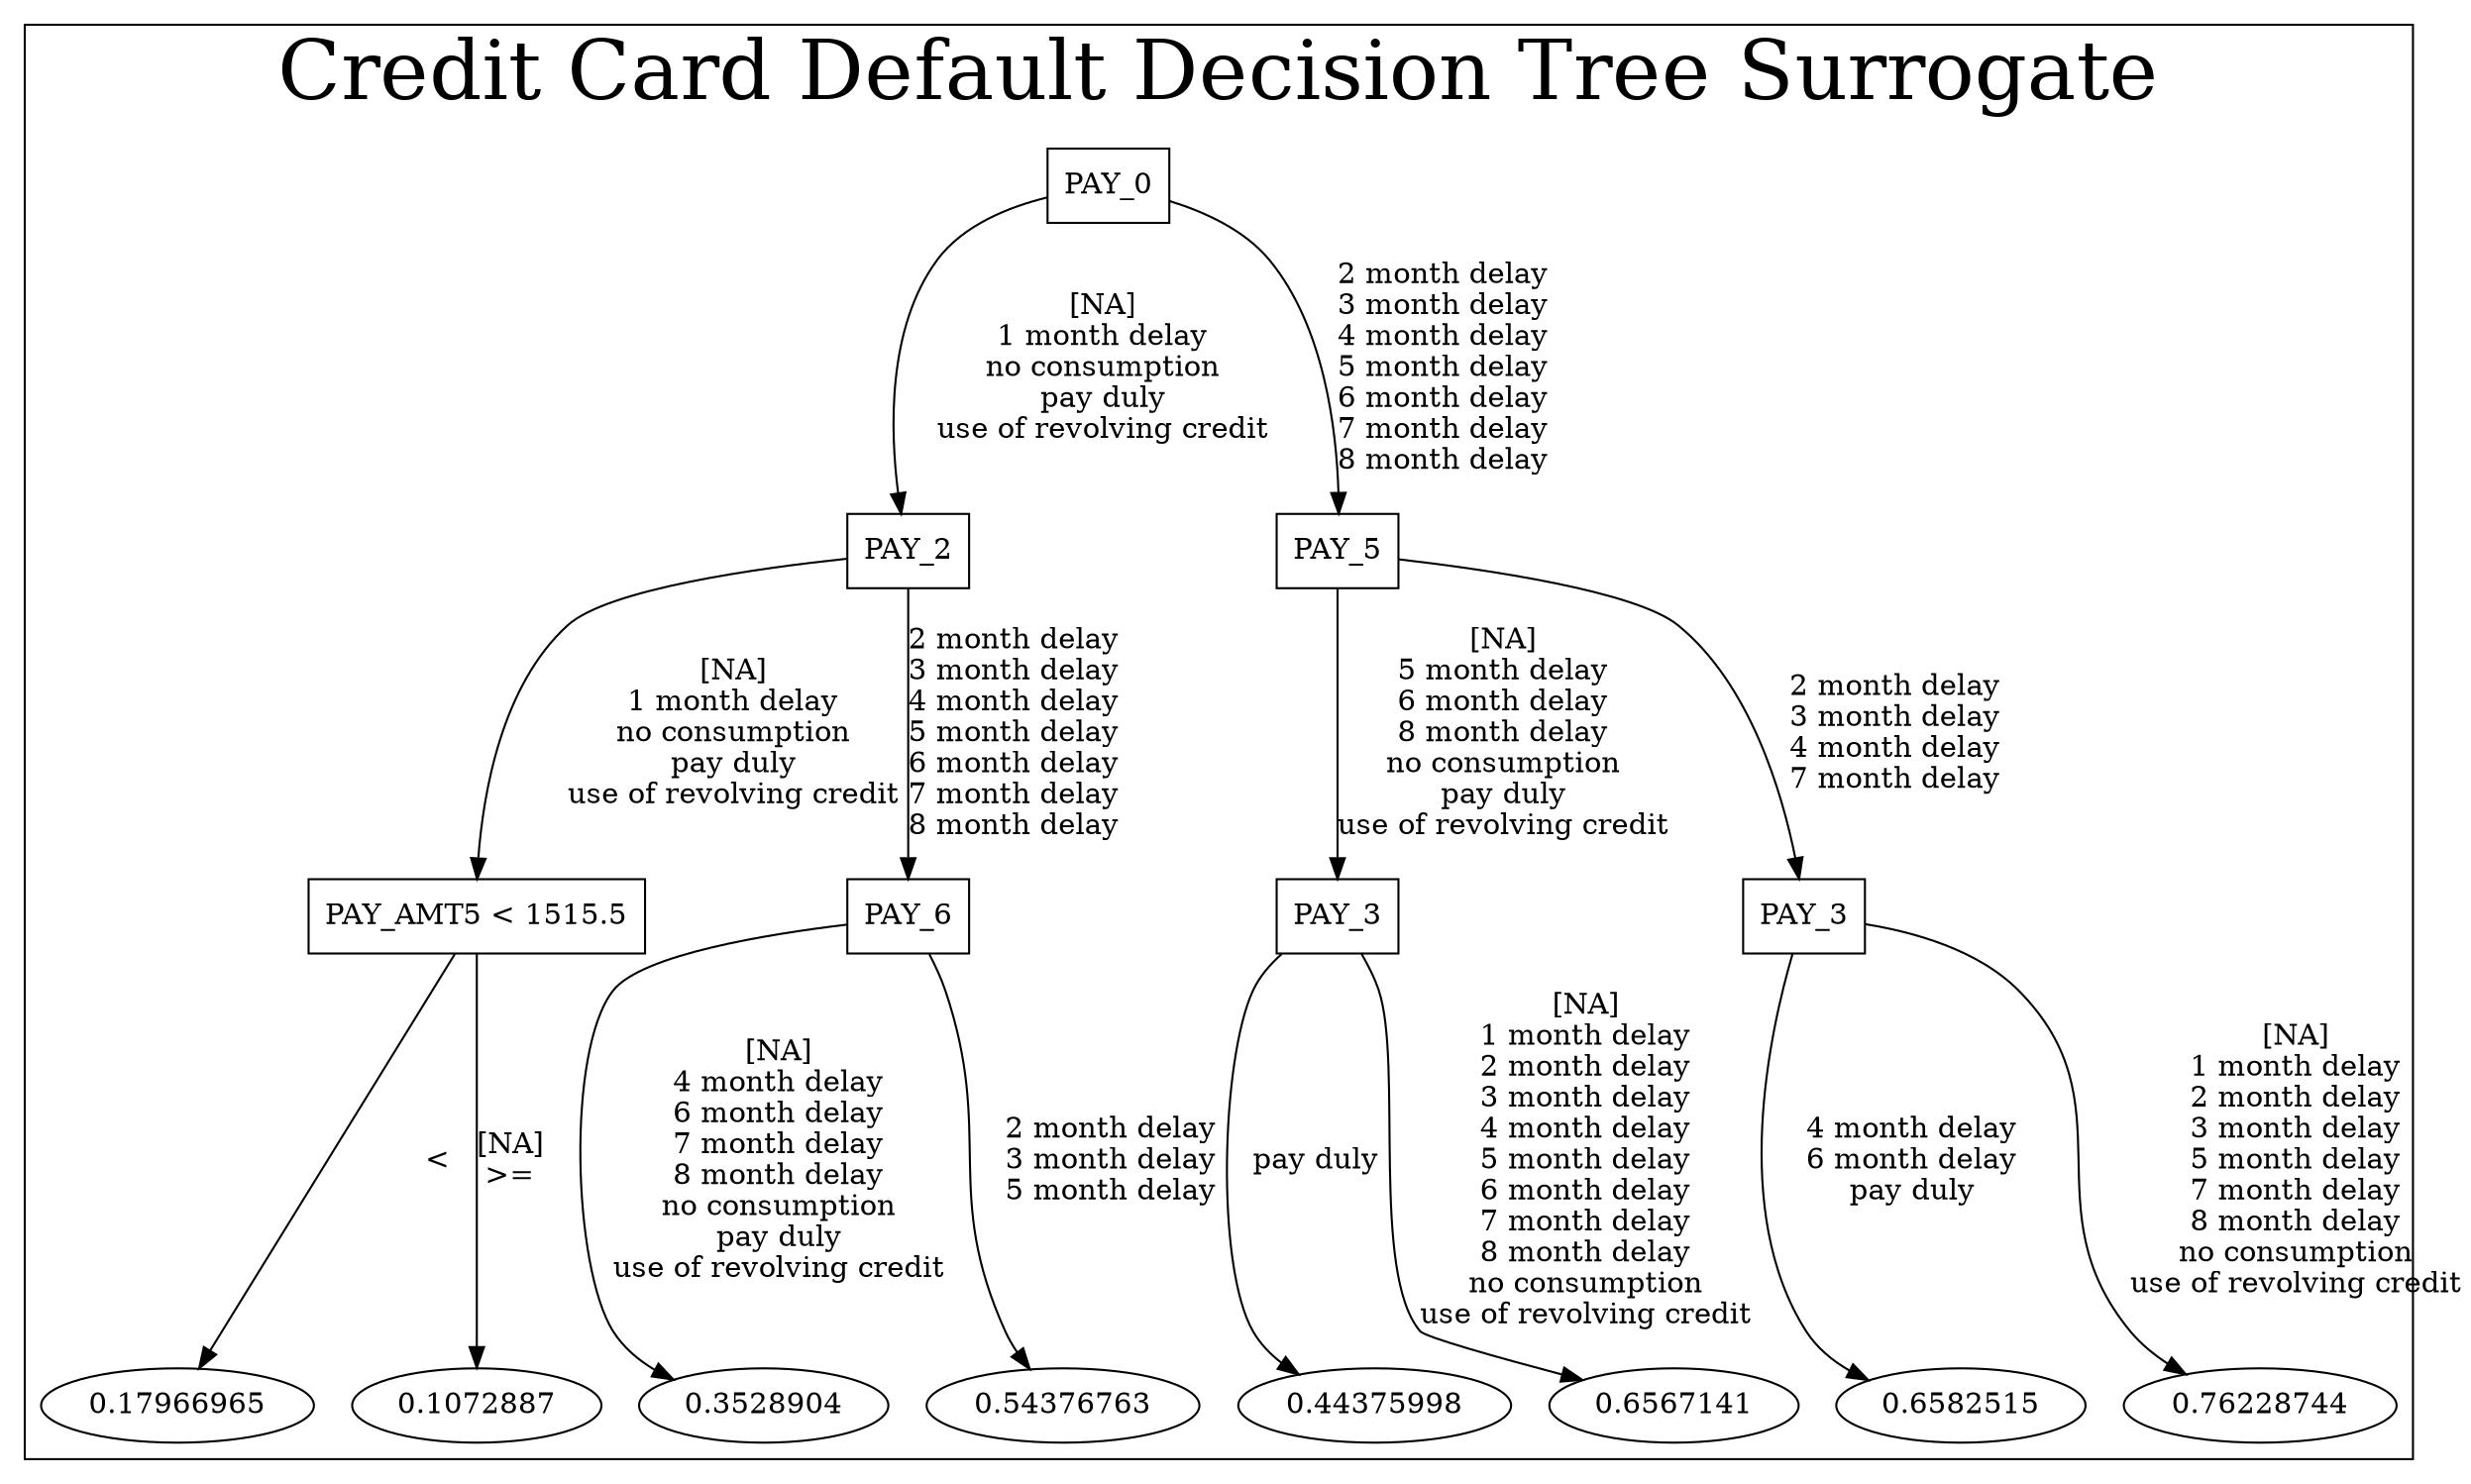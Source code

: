 /*
Generated by:
    http://https://github.com/h2oai/h2o-3/tree/master/h2o-genmodel/src/main/java/hex/genmodel/tools/PrintMojo.java
*/

/*
On a mac:

$ brew install graphviz
$ dot -Tpng file.gv -o file.png
$ open file.png
*/

digraph G {

    subgraph cluster_0 {
    /* Nodes */

    /* Level 0 */
    {
    "SG_0_Node_0" [shape=box,label="PAY_0"]
    }

    /* Level 1 */
    {
    "SG_0_Node_1" [shape=box,label="PAY_2"]
    "SG_0_Node_2" [shape=box,label="PAY_5"]
    }

    /* Level 2 */
    {
    "SG_0_Node_3" [shape=box,label="PAY_AMT5 < 1515.5"]
    "SG_0_Node_4" [shape=box,label="PAY_6"]
    "SG_0_Node_5" [shape=box,label="PAY_3"]
    "SG_0_Node_6" [shape=box,label="PAY_3"]
    }

    /* Level 3 */
    {
    "SG_0_Node_15" [label="0.17966965"]
    "SG_0_Node_16" [label="0.1072887"]
    "SG_0_Node_17" [label="0.3528904"]
    "SG_0_Node_18" [label="0.54376763"]
    "SG_0_Node_19" [label="0.44375998"]
    "SG_0_Node_20" [label="0.6567141"]
    "SG_0_Node_21" [label="0.6582515"]
    "SG_0_Node_22" [label="0.76228744"]
    }

    /* Edges */
    "SG_0_Node_0" -> "SG_0_Node_1" [label="[NA]\n1 month delay\nno consumption\npay duly\nuse of revolving credit\n"]
    "SG_0_Node_0" -> "SG_0_Node_2" [label="2 month delay\n3 month delay\n4 month delay\n5 month delay\n6 month delay\n7 month delay\n8 month delay\n"]
    "SG_0_Node_2" -> "SG_0_Node_5" [label="[NA]\n5 month delay\n6 month delay\n8 month delay\nno consumption\npay duly\nuse of revolving credit\n"]
    "SG_0_Node_2" -> "SG_0_Node_6" [label="2 month delay\n3 month delay\n4 month delay\n7 month delay\n"]
    "SG_0_Node_6" -> "SG_0_Node_21" [label="4 month delay\n6 month delay\npay duly\n"]
    "SG_0_Node_6" -> "SG_0_Node_22" [label="[NA]\n1 month delay\n2 month delay\n3 month delay\n5 month delay\n7 month delay\n8 month delay\nno consumption\nuse of revolving credit\n"]
    "SG_0_Node_5" -> "SG_0_Node_19" [label="pay duly\n"]
    "SG_0_Node_5" -> "SG_0_Node_20" [label="[NA]\n1 month delay\n2 month delay\n3 month delay\n4 month delay\n5 month delay\n6 month delay\n7 month delay\n8 month delay\nno consumption\nuse of revolving credit\n"]
    "SG_0_Node_1" -> "SG_0_Node_3" [label="[NA]\n1 month delay\nno consumption\npay duly\nuse of revolving credit\n"]
    "SG_0_Node_1" -> "SG_0_Node_4" [label="2 month delay\n3 month delay\n4 month delay\n5 month delay\n6 month delay\n7 month delay\n8 month delay\n"]
    "SG_0_Node_4" -> "SG_0_Node_17" [label="[NA]\n4 month delay\n6 month delay\n7 month delay\n8 month delay\nno consumption\npay duly\nuse of revolving credit\n"]
    "SG_0_Node_4" -> "SG_0_Node_18" [label="2 month delay\n3 month delay\n5 month delay\n"]
    "SG_0_Node_3" -> "SG_0_Node_15" [label="<\n"]
    "SG_0_Node_3" -> "SG_0_Node_16" [label="[NA]\n>=\n"]

    fontsize=40
    label="Credit Card Default Decision Tree Surrogate"
    }

}

